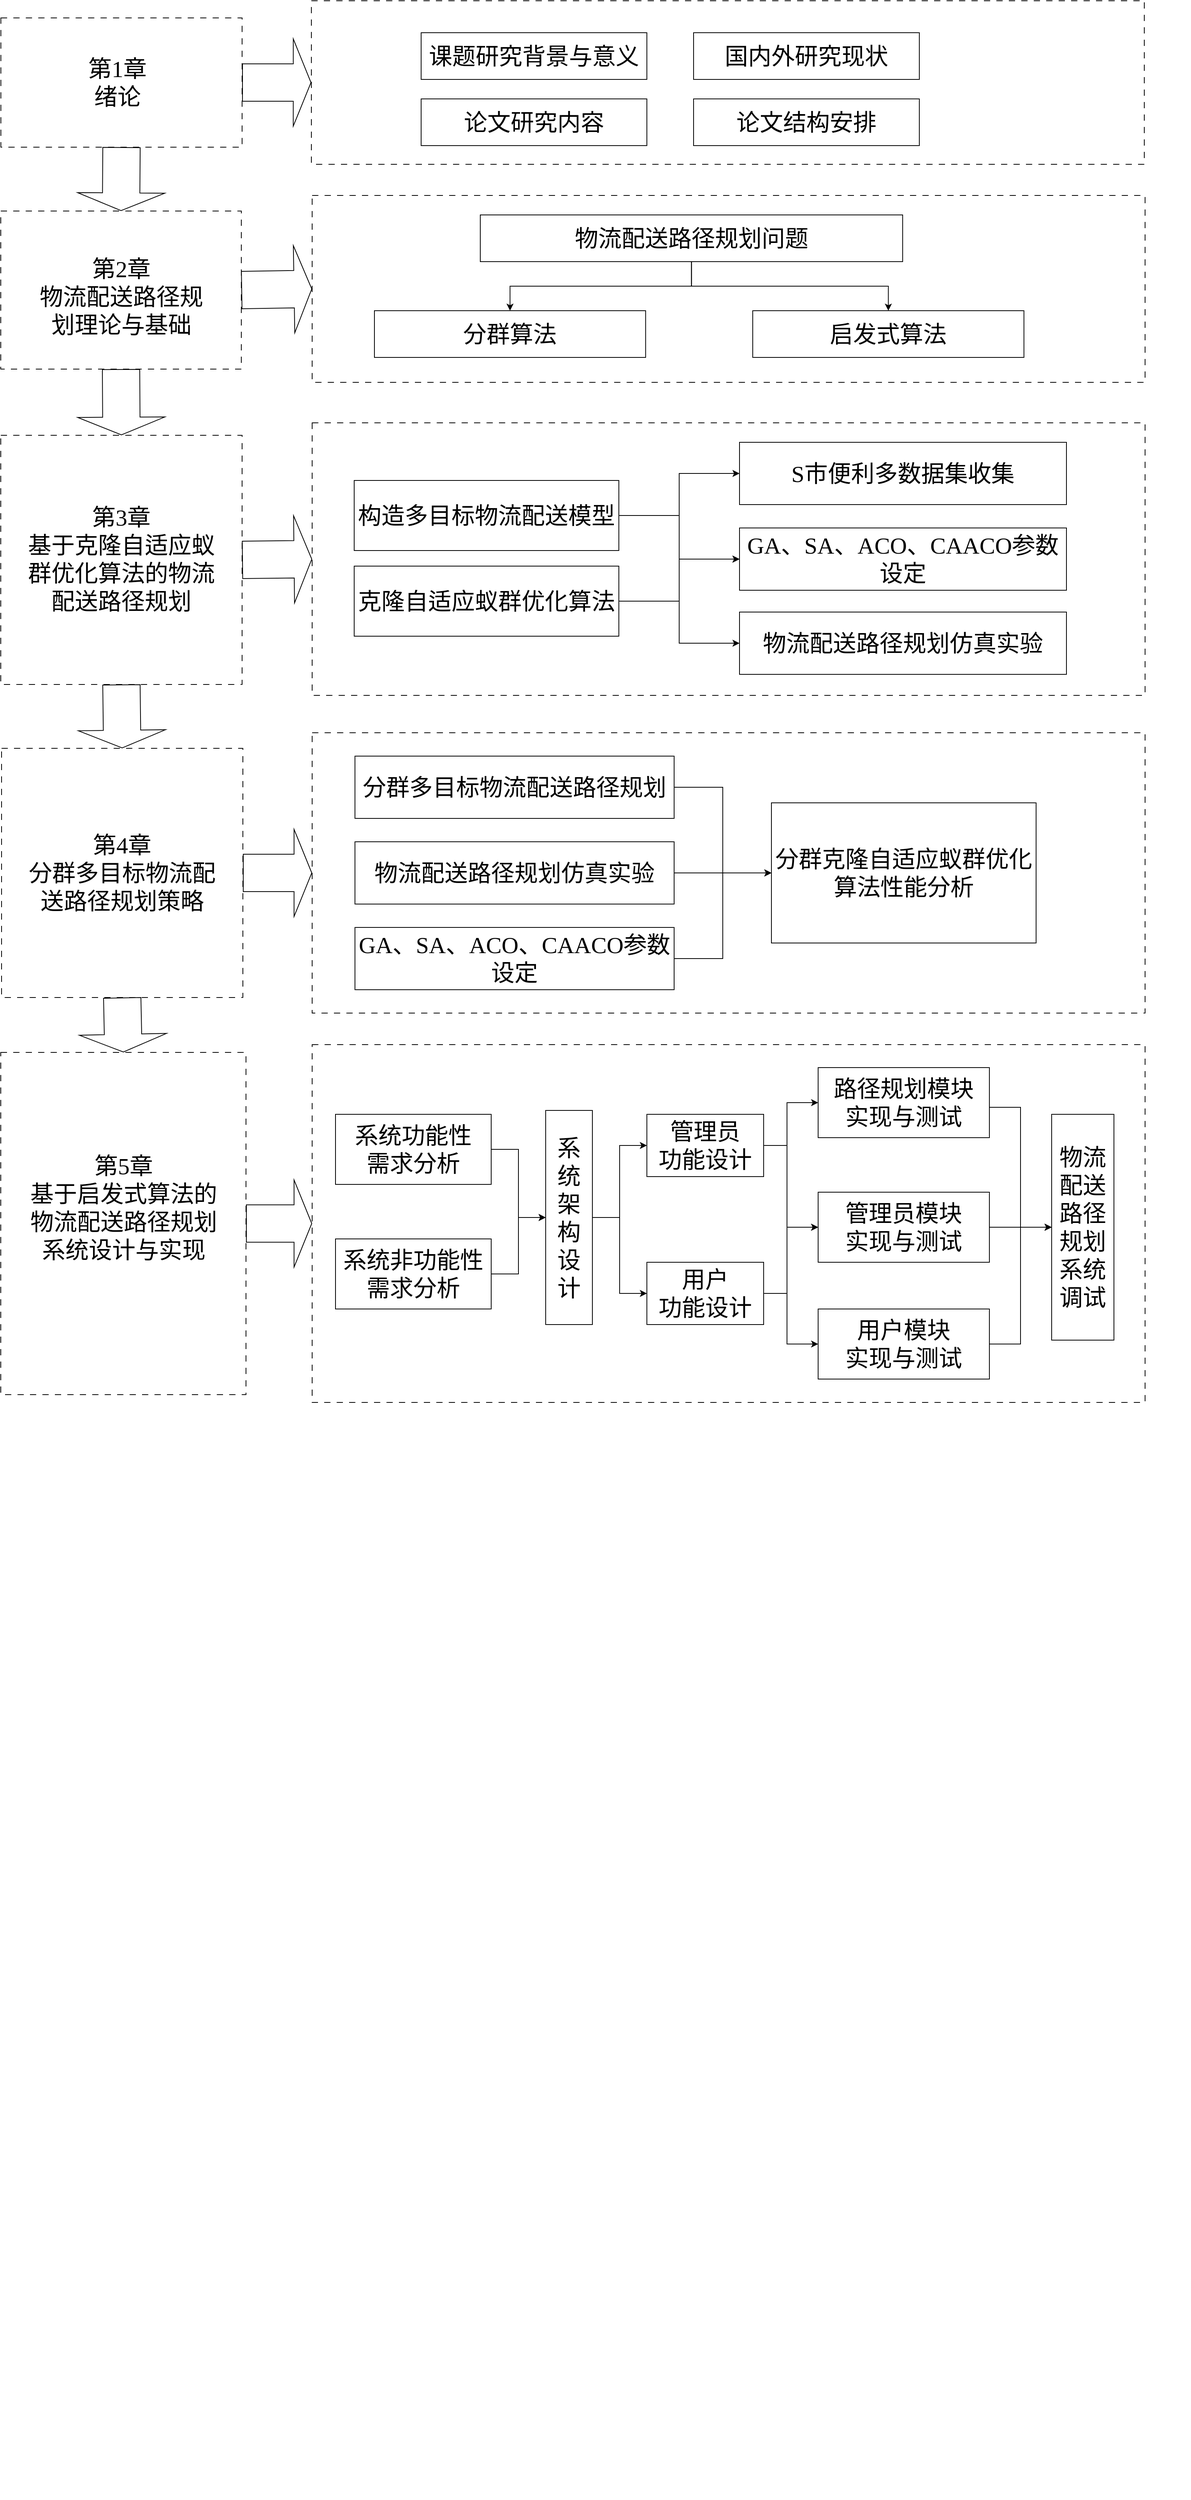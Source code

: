 <mxfile version="24.0.2" type="github">
  <diagram name="第 1 页" id="L9CurAf0SqhRf8DqzAfi">
    <mxGraphModel dx="2555" dy="1635" grid="1" gridSize="10" guides="1" tooltips="1" connect="1" arrows="1" fold="1" page="1" pageScale="1" pageWidth="827" pageHeight="1169" background="none" math="0" shadow="0">
      <root>
        <mxCell id="0" />
        <mxCell id="1" parent="0" />
        <mxCell id="MEvPqugxAyHAMDOJD42g-28" value="" style="rounded=0;whiteSpace=wrap;html=1;dashed=1;dashPattern=8 8;fillColor=none;fontColor=#000000;labelBorderColor=#FFFFFF;fontSize=30;fontFamily=宋体;" vertex="1" parent="1">
          <mxGeometry x="469" y="90" width="1070" height="210" as="geometry" />
        </mxCell>
        <mxCell id="MEvPqugxAyHAMDOJD42g-25" value="" style="rounded=0;whiteSpace=wrap;html=1;dashed=1;dashPattern=8 8;fillColor=none;fontColor=#000000;labelBorderColor=#FFFFFF;fontSize=30;fontFamily=宋体;" vertex="1" parent="1">
          <mxGeometry x="470" y="340" width="1070" height="240" as="geometry" />
        </mxCell>
        <mxCell id="MEvPqugxAyHAMDOJD42g-19" value="" style="rounded=0;whiteSpace=wrap;html=1;dashed=1;dashPattern=8 8;fillColor=none;fontColor=#000000;labelBorderColor=#FFFFFF;fontSize=30;fontFamily=宋体;" vertex="1" parent="1">
          <mxGeometry x="470" y="632" width="1070" height="350" as="geometry" />
        </mxCell>
        <mxCell id="aaDHrNwLbiFYx0zAx5dH-23" value="" style="shape=flexArrow;endArrow=classic;html=1;rounded=0;exitX=0.5;exitY=1;exitDx=0;exitDy=0;endWidth=63;endSize=7.25;width=48;entryX=0.5;entryY=0;entryDx=0;entryDy=0;fontColor=#000000;labelBorderColor=#FFFFFF;fontSize=30;fontFamily=宋体;" parent="1" source="aaDHrNwLbiFYx0zAx5dH-1" target="aaDHrNwLbiFYx0zAx5dH-17" edge="1">
          <mxGeometry width="50" height="50" relative="1" as="geometry">
            <mxPoint x="459.5" y="260" as="sourcePoint" />
            <mxPoint x="459.5" y="320" as="targetPoint" />
            <Array as="points" />
          </mxGeometry>
        </mxCell>
        <mxCell id="aaDHrNwLbiFYx0zAx5dH-40" value="" style="shape=flexArrow;endArrow=classic;html=1;rounded=0;exitX=0.5;exitY=1;exitDx=0;exitDy=0;endWidth=63;endSize=7.25;width=48;entryX=0.5;entryY=0;entryDx=0;entryDy=0;fontColor=#000000;labelBorderColor=#FFFFFF;fontSize=30;fontFamily=宋体;" parent="1" source="aaDHrNwLbiFYx0zAx5dH-17" target="aaDHrNwLbiFYx0zAx5dH-42" edge="1">
          <mxGeometry width="50" height="50" relative="1" as="geometry">
            <mxPoint x="459.5" y="490" as="sourcePoint" />
            <mxPoint x="459.5" y="550" as="targetPoint" />
            <Array as="points" />
          </mxGeometry>
        </mxCell>
        <mxCell id="aaDHrNwLbiFYx0zAx5dH-58" value="" style="shape=flexArrow;endArrow=classic;html=1;rounded=0;endWidth=63;endSize=7.25;width=48;fontColor=#000000;labelBorderColor=#FFFFFF;fontSize=30;fontFamily=宋体;exitX=0.5;exitY=1;exitDx=0;exitDy=0;entryX=0.5;entryY=0;entryDx=0;entryDy=0;" parent="1" source="aaDHrNwLbiFYx0zAx5dH-42" target="aaDHrNwLbiFYx0zAx5dH-60" edge="1">
          <mxGeometry width="50" height="50" relative="1" as="geometry">
            <mxPoint x="490" y="770" as="sourcePoint" />
            <mxPoint x="459.5" y="830" as="targetPoint" />
            <Array as="points" />
          </mxGeometry>
        </mxCell>
        <mxCell id="aaDHrNwLbiFYx0zAx5dH-73" value="" style="shape=flexArrow;endArrow=classic;html=1;rounded=0;exitX=0.5;exitY=1;exitDx=0;exitDy=0;endWidth=63;endSize=7.25;width=48;entryX=0.5;entryY=0;entryDx=0;entryDy=0;fontColor=#000000;labelBorderColor=#FFFFFF;fontSize=30;fontFamily=宋体;" parent="1" source="aaDHrNwLbiFYx0zAx5dH-60" target="MEvPqugxAyHAMDOJD42g-4" edge="1">
          <mxGeometry width="50" height="50" relative="1" as="geometry">
            <mxPoint x="690.0" y="1330" as="sourcePoint" />
            <mxPoint x="469.5" y="1380" as="targetPoint" />
            <Array as="points" />
          </mxGeometry>
        </mxCell>
        <mxCell id="aaDHrNwLbiFYx0zAx5dH-139" value="" style="group;fontSize=30;" parent="1" vertex="1" connectable="0">
          <mxGeometry x="80" y="112" width="300" height="165.94" as="geometry" />
        </mxCell>
        <mxCell id="aaDHrNwLbiFYx0zAx5dH-1" value="" style="rounded=0;whiteSpace=wrap;html=1;dashed=1;dashPattern=8 8;fillColor=none;fontColor=#000000;labelBorderColor=#FFFFFF;fontSize=30;fontFamily=宋体;" parent="aaDHrNwLbiFYx0zAx5dH-139" vertex="1">
          <mxGeometry x="-9.84" width="309.84" height="165.94" as="geometry" />
        </mxCell>
        <mxCell id="aaDHrNwLbiFYx0zAx5dH-7" value="第1章&lt;div&gt;绪论&lt;/div&gt;" style="rounded=0;whiteSpace=wrap;html=1;fillColor=none;strokeColor=none;fontColor=#000000;labelBorderColor=#FFFFFF;fontSize=30;fontFamily=宋体;" parent="aaDHrNwLbiFYx0zAx5dH-139" vertex="1">
          <mxGeometry x="69.999" y="50.744" width="140.323" height="64.444" as="geometry" />
        </mxCell>
        <mxCell id="aaDHrNwLbiFYx0zAx5dH-106" value="" style="edgeStyle=orthogonalEdgeStyle;rounded=0;orthogonalLoop=1;jettySize=auto;html=1;exitX=0.5;exitY=1;exitDx=0;exitDy=0;strokeColor=none;fontColor=#000000;" parent="1" target="aaDHrNwLbiFYx0zAx5dH-105" edge="1">
          <mxGeometry relative="1" as="geometry">
            <mxPoint x="985.484" y="2470" as="targetPoint" />
            <Array as="points" />
            <mxPoint x="1120.968" y="3290" as="sourcePoint" />
          </mxGeometry>
        </mxCell>
        <mxCell id="aaDHrNwLbiFYx0zAx5dH-42" value="" style="rounded=0;whiteSpace=wrap;html=1;dashed=1;dashPattern=8 8;fillColor=none;fontColor=#000000;labelBorderColor=#FFFFFF;fontSize=30;fontFamily=宋体;" parent="1" vertex="1">
          <mxGeometry x="70" y="648" width="310" height="320" as="geometry" />
        </mxCell>
        <mxCell id="aaDHrNwLbiFYx0zAx5dH-43" value="第3章&lt;div&gt;基于克隆自适应蚁群优化算法的物流配送路径规划&lt;/div&gt;" style="rounded=0;whiteSpace=wrap;html=1;fillColor=none;strokeColor=none;fontColor=#000000;labelBorderColor=#FFFFFF;fontSize=30;fontFamily=宋体;" parent="1" vertex="1">
          <mxGeometry x="95" y="732" width="260" height="150" as="geometry" />
        </mxCell>
        <mxCell id="aaDHrNwLbiFYx0zAx5dH-44" style="edgeStyle=orthogonalEdgeStyle;rounded=0;orthogonalLoop=1;jettySize=auto;html=1;exitX=0.5;exitY=1;exitDx=0;exitDy=0;strokeColor=none;fontColor=#000000;labelBorderColor=#FFFFFF;fontSize=30;fontFamily=宋体;" parent="1" edge="1">
          <mxGeometry relative="1" as="geometry">
            <mxPoint x="802.262" y="950" as="targetPoint" />
            <Array as="points">
              <mxPoint x="1015.165" y="760" />
              <mxPoint x="1015.165" y="880" />
              <mxPoint x="899.036" y="880" />
            </Array>
            <mxPoint x="995.81" y="760" as="sourcePoint" />
          </mxGeometry>
        </mxCell>
        <mxCell id="MEvPqugxAyHAMDOJD42g-15" style="edgeStyle=orthogonalEdgeStyle;rounded=0;orthogonalLoop=1;jettySize=auto;html=1;entryX=0;entryY=0.5;entryDx=0;entryDy=0;" edge="1" parent="1" source="aaDHrNwLbiFYx0zAx5dH-46" target="aaDHrNwLbiFYx0zAx5dH-51">
          <mxGeometry relative="1" as="geometry" />
        </mxCell>
        <mxCell id="MEvPqugxAyHAMDOJD42g-16" style="edgeStyle=orthogonalEdgeStyle;rounded=0;orthogonalLoop=1;jettySize=auto;html=1;entryX=0;entryY=0.5;entryDx=0;entryDy=0;" edge="1" parent="1" source="aaDHrNwLbiFYx0zAx5dH-46" target="aaDHrNwLbiFYx0zAx5dH-52">
          <mxGeometry relative="1" as="geometry" />
        </mxCell>
        <mxCell id="aaDHrNwLbiFYx0zAx5dH-46" value="构造多目标物流配送模型" style="rounded=0;whiteSpace=wrap;html=1;fillColor=none;strokeColor=default;fontColor=#000000;labelBorderColor=#FFFFFF;fontSize=30;fontFamily=宋体;" parent="1" vertex="1">
          <mxGeometry x="524" y="706" width="340" height="90" as="geometry" />
        </mxCell>
        <mxCell id="MEvPqugxAyHAMDOJD42g-17" style="edgeStyle=orthogonalEdgeStyle;rounded=0;orthogonalLoop=1;jettySize=auto;html=1;entryX=0;entryY=0.5;entryDx=0;entryDy=0;" edge="1" parent="1" source="aaDHrNwLbiFYx0zAx5dH-48" target="aaDHrNwLbiFYx0zAx5dH-53">
          <mxGeometry relative="1" as="geometry" />
        </mxCell>
        <mxCell id="MEvPqugxAyHAMDOJD42g-18" style="edgeStyle=orthogonalEdgeStyle;rounded=0;orthogonalLoop=1;jettySize=auto;html=1;entryX=0;entryY=0.5;entryDx=0;entryDy=0;" edge="1" parent="1" source="aaDHrNwLbiFYx0zAx5dH-48" target="aaDHrNwLbiFYx0zAx5dH-52">
          <mxGeometry relative="1" as="geometry" />
        </mxCell>
        <mxCell id="aaDHrNwLbiFYx0zAx5dH-48" value="克隆自适应蚁群优化算法" style="rounded=0;whiteSpace=wrap;html=1;fillColor=none;strokeColor=default;fontColor=#000000;labelBorderColor=#FFFFFF;fontSize=30;fontFamily=宋体;" parent="1" vertex="1">
          <mxGeometry x="524" y="816" width="340" height="90" as="geometry" />
        </mxCell>
        <mxCell id="aaDHrNwLbiFYx0zAx5dH-51" value="S市便利多数据集收集" style="rounded=0;whiteSpace=wrap;html=1;fillColor=none;strokeColor=default;fontColor=#000000;labelBorderColor=#FFFFFF;fontSize=30;fontFamily=宋体;" parent="1" vertex="1">
          <mxGeometry x="1019" y="657" width="420" height="80" as="geometry" />
        </mxCell>
        <mxCell id="aaDHrNwLbiFYx0zAx5dH-52" value="GA、SA、ACO、CAACO参数设定" style="rounded=0;whiteSpace=wrap;html=1;fillColor=none;strokeColor=default;fontColor=#000000;labelBorderColor=#FFFFFF;fontSize=30;fontFamily=宋体;" parent="1" vertex="1">
          <mxGeometry x="1019" y="767" width="420" height="80" as="geometry" />
        </mxCell>
        <mxCell id="aaDHrNwLbiFYx0zAx5dH-53" value="物流配送路径规划仿真实验" style="rounded=0;whiteSpace=wrap;html=1;fillColor=none;strokeColor=default;fontColor=#000000;labelBorderColor=#FFFFFF;fontSize=30;fontFamily=宋体;" parent="1" vertex="1">
          <mxGeometry x="1019" y="875" width="420" height="80" as="geometry" />
        </mxCell>
        <mxCell id="MEvPqugxAyHAMDOJD42g-9" value="" style="group" vertex="1" connectable="0" parent="1">
          <mxGeometry x="70" y="1440.5" width="1520" height="439.5" as="geometry" />
        </mxCell>
        <mxCell id="MEvPqugxAyHAMDOJD42g-4" value="" style="rounded=0;whiteSpace=wrap;html=1;dashed=1;dashPattern=8 8;fillColor=none;fontColor=#000000;labelBorderColor=#FFFFFF;fontSize=30;fontFamily=宋体;" vertex="1" parent="MEvPqugxAyHAMDOJD42g-9">
          <mxGeometry width="315" height="439.5" as="geometry" />
        </mxCell>
        <mxCell id="MEvPqugxAyHAMDOJD42g-3" value="" style="rounded=0;whiteSpace=wrap;html=1;dashed=1;dashPattern=8 8;fillColor=none;fontColor=#000000;labelBorderColor=#FFFFFF;fontSize=30;fontFamily=宋体;" vertex="1" parent="MEvPqugxAyHAMDOJD42g-9">
          <mxGeometry x="400" y="-10" width="1070" height="459.5" as="geometry" />
        </mxCell>
        <mxCell id="aaDHrNwLbiFYx0zAx5dH-76" value="第5章&lt;div&gt;基于启发式算法的物流配送路径规划系统设计与实现&lt;/div&gt;" style="rounded=0;whiteSpace=wrap;html=1;fillColor=none;strokeColor=none;fontColor=#000000;labelBorderColor=#FFFFFF;fontSize=30;fontFamily=宋体;" parent="MEvPqugxAyHAMDOJD42g-9" vertex="1">
          <mxGeometry x="32.5" y="87" width="250" height="225" as="geometry" />
        </mxCell>
        <mxCell id="aaDHrNwLbiFYx0zAx5dH-98" value="系统非功能性需求分析" style="rounded=0;whiteSpace=wrap;html=1;fillColor=none;strokeColor=default;fontColor=#000000;labelBorderColor=#FFFFFF;fontSize=30;fontFamily=宋体;" parent="MEvPqugxAyHAMDOJD42g-9" vertex="1">
          <mxGeometry x="430" y="239.5" width="200" height="90" as="geometry" />
        </mxCell>
        <mxCell id="aaDHrNwLbiFYx0zAx5dH-99" style="edgeStyle=orthogonalEdgeStyle;rounded=0;orthogonalLoop=1;jettySize=auto;html=1;fontColor=#000000;labelBorderColor=#FFFFFF;fontSize=30;fontFamily=宋体;" parent="MEvPqugxAyHAMDOJD42g-9" source="aaDHrNwLbiFYx0zAx5dH-98" target="aaDHrNwLbiFYx0zAx5dH-84" edge="1">
          <mxGeometry relative="1" as="geometry" />
        </mxCell>
        <mxCell id="aaDHrNwLbiFYx0zAx5dH-82" value="系统功能性&lt;div&gt;需求分析&lt;/div&gt;" style="rounded=0;whiteSpace=wrap;html=1;fillColor=none;strokeColor=default;fontColor=#000000;labelBorderColor=#FFFFFF;fontSize=30;fontFamily=宋体;" parent="MEvPqugxAyHAMDOJD42g-9" vertex="1">
          <mxGeometry x="430" y="79.5" width="200" height="90" as="geometry" />
        </mxCell>
        <mxCell id="aaDHrNwLbiFYx0zAx5dH-93" style="edgeStyle=orthogonalEdgeStyle;rounded=0;orthogonalLoop=1;jettySize=auto;html=1;entryX=0;entryY=0.5;entryDx=0;entryDy=0;fontColor=#000000;labelBorderColor=#FFFFFF;fontSize=30;fontFamily=宋体;" parent="MEvPqugxAyHAMDOJD42g-9" source="aaDHrNwLbiFYx0zAx5dH-82" target="aaDHrNwLbiFYx0zAx5dH-84" edge="1">
          <mxGeometry relative="1" as="geometry" />
        </mxCell>
        <mxCell id="aaDHrNwLbiFYx0zAx5dH-77" style="edgeStyle=orthogonalEdgeStyle;rounded=0;orthogonalLoop=1;jettySize=auto;html=1;exitX=0.5;exitY=1;exitDx=0;exitDy=0;strokeColor=none;fontColor=#000000;labelBorderColor=#FFFFFF;fontSize=30;fontFamily=宋体;" parent="MEvPqugxAyHAMDOJD42g-9" edge="1" source="aaDHrNwLbiFYx0zAx5dH-101">
          <mxGeometry relative="1" as="geometry">
            <mxPoint x="997.452" y="269.5" as="targetPoint" />
            <Array as="points">
              <mxPoint x="1210.355" y="79.5" />
              <mxPoint x="1210.355" y="199.5" />
              <mxPoint x="1094.226" y="199.5" />
            </Array>
            <mxPoint x="1191.0" y="199.5" as="sourcePoint" />
          </mxGeometry>
        </mxCell>
        <mxCell id="aaDHrNwLbiFYx0zAx5dH-84" value="系统架构设计" style="rounded=0;whiteSpace=wrap;html=1;fillColor=none;strokeColor=default;fontColor=#000000;labelBorderColor=#FFFFFF;fontSize=30;fontFamily=宋体;" parent="MEvPqugxAyHAMDOJD42g-9" vertex="1">
          <mxGeometry x="700" y="74.5" width="60" height="275" as="geometry" />
        </mxCell>
        <mxCell id="aaDHrNwLbiFYx0zAx5dH-86" value="" style="edgeStyle=orthogonalEdgeStyle;rounded=0;orthogonalLoop=1;jettySize=auto;html=1;exitX=0.5;exitY=1;exitDx=0;exitDy=0;strokeColor=none;fontColor=#000000;labelBorderColor=#FFFFFF;fontSize=30;fontFamily=宋体;" parent="MEvPqugxAyHAMDOJD42g-9" source="aaDHrNwLbiFYx0zAx5dH-100" edge="1">
          <mxGeometry relative="1" as="geometry">
            <mxPoint x="1218.6" y="199.5" as="targetPoint" />
            <Array as="points" />
            <mxPoint x="1354.084" y="1019.5" as="sourcePoint" />
          </mxGeometry>
        </mxCell>
        <mxCell id="aaDHrNwLbiFYx0zAx5dH-142" style="edgeStyle=orthogonalEdgeStyle;rounded=0;orthogonalLoop=1;jettySize=auto;html=1;entryX=0;entryY=0.5;entryDx=0;entryDy=0;fontSize=30;" parent="MEvPqugxAyHAMDOJD42g-9" source="aaDHrNwLbiFYx0zAx5dH-100" target="aaDHrNwLbiFYx0zAx5dH-105" edge="1">
          <mxGeometry relative="1" as="geometry" />
        </mxCell>
        <mxCell id="aaDHrNwLbiFYx0zAx5dH-109" style="edgeStyle=orthogonalEdgeStyle;rounded=0;orthogonalLoop=1;jettySize=auto;html=1;entryX=0;entryY=0.5;entryDx=0;entryDy=0;fontColor=#000000;labelBorderColor=#FFFFFF;fontSize=30;fontFamily=宋体;exitX=1;exitY=0.5;exitDx=0;exitDy=0;" parent="MEvPqugxAyHAMDOJD42g-9" source="aaDHrNwLbiFYx0zAx5dH-101" target="aaDHrNwLbiFYx0zAx5dH-105" edge="1">
          <mxGeometry relative="1" as="geometry">
            <mxPoint x="1282" y="69.5" as="sourcePoint" />
            <mxPoint x="1438" y="224.5" as="targetPoint" />
            <Array as="points">
              <mxPoint x="1270" y="70.5" />
              <mxPoint x="1310" y="70.5" />
              <mxPoint x="1310" y="224.5" />
            </Array>
          </mxGeometry>
        </mxCell>
        <mxCell id="aaDHrNwLbiFYx0zAx5dH-105" value="物流配送路径规划系统调试" style="rounded=0;whiteSpace=wrap;html=1;fillColor=none;strokeColor=default;fontColor=#000000;labelBorderColor=#FFFFFF;fontSize=30;fontFamily=宋体;" parent="MEvPqugxAyHAMDOJD42g-9" vertex="1">
          <mxGeometry x="1350" y="79.5" width="80" height="290" as="geometry" />
        </mxCell>
        <mxCell id="aaDHrNwLbiFYx0zAx5dH-143" value="" style="edgeStyle=orthogonalEdgeStyle;rounded=0;orthogonalLoop=1;jettySize=auto;html=1;exitX=0.5;exitY=1;exitDx=0;exitDy=0;strokeColor=none;fontColor=#000000;labelBorderColor=#FFFFFF;fontSize=30;fontFamily=宋体;" parent="MEvPqugxAyHAMDOJD42g-9" source="aaDHrNwLbiFYx0zAx5dH-105" target="aaDHrNwLbiFYx0zAx5dH-100" edge="1">
          <mxGeometry relative="1" as="geometry">
            <mxPoint x="860.0" y="1349.5" as="targetPoint" />
            <Array as="points">
              <mxPoint x="1520" y="389.5" />
              <mxPoint x="1379" y="389.5" />
              <mxPoint x="1379" y="249.5" />
            </Array>
            <mxPoint x="838.049" y="1549.5" as="sourcePoint" />
          </mxGeometry>
        </mxCell>
        <mxCell id="aaDHrNwLbiFYx0zAx5dH-91" value="用户模块&lt;div&gt;实现与测试&lt;/div&gt;" style="rounded=0;whiteSpace=wrap;html=1;fillColor=none;strokeColor=default;fontColor=#000000;labelBorderColor=#FFFFFF;fontSize=30;fontFamily=宋体;" parent="MEvPqugxAyHAMDOJD42g-9" vertex="1">
          <mxGeometry x="1050.0" y="329.5" width="220" height="90" as="geometry" />
        </mxCell>
        <mxCell id="aaDHrNwLbiFYx0zAx5dH-107" style="edgeStyle=orthogonalEdgeStyle;rounded=0;orthogonalLoop=1;jettySize=auto;html=1;fontColor=#000000;labelBorderColor=#FFFFFF;fontSize=30;fontFamily=宋体;entryX=0;entryY=0.5;entryDx=0;entryDy=0;" parent="MEvPqugxAyHAMDOJD42g-9" source="aaDHrNwLbiFYx0zAx5dH-91" target="aaDHrNwLbiFYx0zAx5dH-105" edge="1">
          <mxGeometry relative="1" as="geometry">
            <Array as="points">
              <mxPoint x="1310" y="374.5" />
              <mxPoint x="1310" y="224.5" />
            </Array>
          </mxGeometry>
        </mxCell>
        <mxCell id="aaDHrNwLbiFYx0zAx5dH-90" value="用户&lt;div&gt;功能设计&lt;/div&gt;" style="rounded=0;whiteSpace=wrap;html=1;fillColor=none;strokeColor=default;fontColor=#000000;labelBorderColor=#FFFFFF;fontSize=30;fontFamily=宋体;" parent="MEvPqugxAyHAMDOJD42g-9" vertex="1">
          <mxGeometry x="830" y="269.5" width="150" height="80" as="geometry" />
        </mxCell>
        <mxCell id="aaDHrNwLbiFYx0zAx5dH-102" style="edgeStyle=orthogonalEdgeStyle;rounded=0;orthogonalLoop=1;jettySize=auto;html=1;entryX=0;entryY=0.5;entryDx=0;entryDy=0;fontColor=#000000;labelBorderColor=#FFFFFF;fontSize=30;fontFamily=宋体;exitX=1;exitY=0.5;exitDx=0;exitDy=0;" parent="MEvPqugxAyHAMDOJD42g-9" source="aaDHrNwLbiFYx0zAx5dH-90" target="aaDHrNwLbiFYx0zAx5dH-100" edge="1">
          <mxGeometry relative="1" as="geometry">
            <Array as="points">
              <mxPoint x="1010" y="309.5" />
              <mxPoint x="1010" y="224.5" />
            </Array>
          </mxGeometry>
        </mxCell>
        <mxCell id="aaDHrNwLbiFYx0zAx5dH-94" style="edgeStyle=orthogonalEdgeStyle;rounded=0;orthogonalLoop=1;jettySize=auto;html=1;entryX=0;entryY=0.5;entryDx=0;entryDy=0;fontColor=#000000;labelBorderColor=#FFFFFF;fontSize=30;fontFamily=宋体;exitX=1;exitY=0.5;exitDx=0;exitDy=0;" parent="MEvPqugxAyHAMDOJD42g-9" source="aaDHrNwLbiFYx0zAx5dH-84" target="aaDHrNwLbiFYx0zAx5dH-90" edge="1">
          <mxGeometry relative="1" as="geometry">
            <mxPoint x="870" y="229.5" as="sourcePoint" />
          </mxGeometry>
        </mxCell>
        <mxCell id="aaDHrNwLbiFYx0zAx5dH-95" style="edgeStyle=orthogonalEdgeStyle;rounded=0;orthogonalLoop=1;jettySize=auto;html=1;entryX=0;entryY=0.5;entryDx=0;entryDy=0;fontColor=#000000;labelBorderColor=#FFFFFF;fontSize=30;fontFamily=宋体;exitX=1;exitY=0.5;exitDx=0;exitDy=0;" parent="MEvPqugxAyHAMDOJD42g-9" source="aaDHrNwLbiFYx0zAx5dH-90" target="aaDHrNwLbiFYx0zAx5dH-91" edge="1">
          <mxGeometry relative="1" as="geometry">
            <Array as="points">
              <mxPoint x="1010" y="309.5" />
              <mxPoint x="1010" y="374.5" />
            </Array>
          </mxGeometry>
        </mxCell>
        <mxCell id="aaDHrNwLbiFYx0zAx5dH-96" value="管理员&lt;div&gt;功能设计&lt;/div&gt;" style="rounded=0;whiteSpace=wrap;html=1;fillColor=none;strokeColor=default;fontColor=#000000;labelBorderColor=#FFFFFF;fontSize=30;fontFamily=宋体;" parent="MEvPqugxAyHAMDOJD42g-9" vertex="1">
          <mxGeometry x="830" y="79.5" width="150" height="80" as="geometry" />
        </mxCell>
        <mxCell id="aaDHrNwLbiFYx0zAx5dH-97" style="edgeStyle=orthogonalEdgeStyle;rounded=0;orthogonalLoop=1;jettySize=auto;html=1;fontColor=#000000;labelBorderColor=#FFFFFF;fontSize=30;fontFamily=宋体;exitX=1;exitY=0.5;exitDx=0;exitDy=0;" parent="MEvPqugxAyHAMDOJD42g-9" source="aaDHrNwLbiFYx0zAx5dH-84" target="aaDHrNwLbiFYx0zAx5dH-96" edge="1">
          <mxGeometry relative="1" as="geometry">
            <mxPoint x="791" y="197" as="sourcePoint" />
          </mxGeometry>
        </mxCell>
        <mxCell id="aaDHrNwLbiFYx0zAx5dH-103" style="edgeStyle=orthogonalEdgeStyle;rounded=0;orthogonalLoop=1;jettySize=auto;html=1;entryX=0;entryY=0.5;entryDx=0;entryDy=0;fontColor=#000000;labelBorderColor=#FFFFFF;fontSize=30;fontFamily=宋体;" parent="MEvPqugxAyHAMDOJD42g-9" source="aaDHrNwLbiFYx0zAx5dH-96" target="aaDHrNwLbiFYx0zAx5dH-101" edge="1">
          <mxGeometry relative="1" as="geometry">
            <Array as="points">
              <mxPoint x="1010" y="119.5" />
              <mxPoint x="1010" y="64.5" />
            </Array>
          </mxGeometry>
        </mxCell>
        <mxCell id="aaDHrNwLbiFYx0zAx5dH-104" style="edgeStyle=orthogonalEdgeStyle;rounded=0;orthogonalLoop=1;jettySize=auto;html=1;entryX=0;entryY=0.5;entryDx=0;entryDy=0;fontColor=#000000;labelBorderColor=#FFFFFF;fontSize=30;fontFamily=宋体;" parent="MEvPqugxAyHAMDOJD42g-9" source="aaDHrNwLbiFYx0zAx5dH-96" target="aaDHrNwLbiFYx0zAx5dH-100" edge="1">
          <mxGeometry relative="1" as="geometry">
            <Array as="points">
              <mxPoint x="1010" y="119.5" />
              <mxPoint x="1010" y="224.5" />
            </Array>
          </mxGeometry>
        </mxCell>
        <mxCell id="aaDHrNwLbiFYx0zAx5dH-100" value="管理员模块&lt;div&gt;实现与测试&lt;/div&gt;" style="rounded=0;whiteSpace=wrap;html=1;fillColor=none;strokeColor=default;fontColor=#000000;labelBorderColor=#FFFFFF;fontSize=30;fontFamily=宋体;" parent="MEvPqugxAyHAMDOJD42g-9" vertex="1">
          <mxGeometry x="1050" y="179.5" width="220" height="90" as="geometry" />
        </mxCell>
        <mxCell id="aaDHrNwLbiFYx0zAx5dH-101" value="路径规划模块&lt;div&gt;实现与测试&lt;/div&gt;" style="rounded=0;whiteSpace=wrap;html=1;fillColor=none;strokeColor=default;fontColor=#000000;labelBorderColor=#FFFFFF;fontSize=30;fontFamily=宋体;" parent="MEvPqugxAyHAMDOJD42g-9" vertex="1">
          <mxGeometry x="1050" y="19.5" width="220" height="90" as="geometry" />
        </mxCell>
        <mxCell id="MEvPqugxAyHAMDOJD42g-24" value="" style="shape=flexArrow;endArrow=classic;html=1;rounded=0;exitX=1;exitY=0.5;exitDx=0;exitDy=0;endWidth=63;endSize=7.25;width=48;fontColor=#000000;labelBorderColor=#FFFFFF;fontSize=30;fontFamily=宋体;entryX=0;entryY=0.5;entryDx=0;entryDy=0;" edge="1" parent="MEvPqugxAyHAMDOJD42g-9" source="MEvPqugxAyHAMDOJD42g-4" target="MEvPqugxAyHAMDOJD42g-3">
          <mxGeometry width="50" height="50" relative="1" as="geometry">
            <mxPoint x="321" y="-220.5" as="sourcePoint" />
            <mxPoint x="410" y="-220.5" as="targetPoint" />
            <Array as="points" />
          </mxGeometry>
        </mxCell>
        <mxCell id="MEvPqugxAyHAMDOJD42g-10" value="" style="group" vertex="1" connectable="0" parent="1">
          <mxGeometry x="71" y="1050" width="1469" height="340" as="geometry" />
        </mxCell>
        <mxCell id="MEvPqugxAyHAMDOJD42g-8" value="" style="rounded=0;whiteSpace=wrap;html=1;dashed=1;dashPattern=8 8;fillColor=none;fontColor=#000000;labelBorderColor=#FFFFFF;fontSize=30;fontFamily=宋体;" vertex="1" parent="MEvPqugxAyHAMDOJD42g-10">
          <mxGeometry x="399" y="-20" width="1070" height="360" as="geometry" />
        </mxCell>
        <mxCell id="aaDHrNwLbiFYx0zAx5dH-59" value="" style="group;fontColor=#000000;labelBorderColor=#FFFFFF;fontSize=30;fontFamily=宋体;" parent="MEvPqugxAyHAMDOJD42g-10" vertex="1" connectable="0">
          <mxGeometry width="310" height="340" as="geometry" />
        </mxCell>
        <mxCell id="aaDHrNwLbiFYx0zAx5dH-60" value="" style="rounded=0;whiteSpace=wrap;html=1;dashed=1;dashPattern=8 8;fillColor=none;fontColor=#000000;labelBorderColor=#FFFFFF;fontSize=30;fontFamily=宋体;" parent="aaDHrNwLbiFYx0zAx5dH-59" vertex="1">
          <mxGeometry width="310" height="320" as="geometry" />
        </mxCell>
        <mxCell id="aaDHrNwLbiFYx0zAx5dH-62" style="edgeStyle=orthogonalEdgeStyle;rounded=0;orthogonalLoop=1;jettySize=auto;html=1;exitX=0.5;exitY=1;exitDx=0;exitDy=0;strokeColor=none;fontColor=#000000;labelBorderColor=#FFFFFF;fontSize=30;fontFamily=宋体;" parent="aaDHrNwLbiFYx0zAx5dH-59" edge="1" source="aaDHrNwLbiFYx0zAx5dH-61">
          <mxGeometry relative="1" as="geometry">
            <mxPoint x="71.834" y="315" as="targetPoint" />
            <Array as="points">
              <mxPoint x="109.462" y="93.333" />
              <mxPoint x="109.462" y="233.333" />
              <mxPoint x="88.938" y="233.333" />
            </Array>
            <mxPoint x="106.041" y="93.333" as="sourcePoint" />
          </mxGeometry>
        </mxCell>
        <mxCell id="MEvPqugxAyHAMDOJD42g-5" value="" style="edgeStyle=orthogonalEdgeStyle;rounded=0;orthogonalLoop=1;jettySize=auto;html=1;exitX=0.5;exitY=1;exitDx=0;exitDy=0;strokeColor=none;fontColor=#000000;labelBorderColor=#FFFFFF;fontSize=30;fontFamily=宋体;" edge="1" parent="aaDHrNwLbiFYx0zAx5dH-59" target="aaDHrNwLbiFYx0zAx5dH-61">
          <mxGeometry relative="1" as="geometry">
            <mxPoint x="71.834" y="953.54" as="targetPoint" />
            <Array as="points" />
            <mxPoint x="106.041" y="731.873" as="sourcePoint" />
          </mxGeometry>
        </mxCell>
        <mxCell id="aaDHrNwLbiFYx0zAx5dH-61" value="第4章&lt;div&gt;分群多目标物流配送路径规划策略&lt;/div&gt;" style="rounded=0;whiteSpace=wrap;html=1;fillColor=none;strokeColor=none;fontColor=#000000;labelBorderColor=#FFFFFF;fontSize=30;fontFamily=宋体;" parent="aaDHrNwLbiFYx0zAx5dH-59" vertex="1">
          <mxGeometry x="30" y="73.34" width="250" height="173.33" as="geometry" />
        </mxCell>
        <mxCell id="MEvPqugxAyHAMDOJD42g-6" style="edgeStyle=orthogonalEdgeStyle;rounded=0;orthogonalLoop=1;jettySize=auto;html=1;entryX=0;entryY=0.5;entryDx=0;entryDy=0;" edge="1" parent="MEvPqugxAyHAMDOJD42g-10" source="aaDHrNwLbiFYx0zAx5dH-67" target="aaDHrNwLbiFYx0zAx5dH-70">
          <mxGeometry relative="1" as="geometry" />
        </mxCell>
        <mxCell id="aaDHrNwLbiFYx0zAx5dH-67" value="分群多目标物流配送路径规划" style="rounded=0;whiteSpace=wrap;html=1;fillColor=none;strokeColor=default;fontColor=#000000;labelBorderColor=#FFFFFF;fontSize=30;fontFamily=宋体;" parent="MEvPqugxAyHAMDOJD42g-10" vertex="1">
          <mxGeometry x="454" y="10" width="410" height="80" as="geometry" />
        </mxCell>
        <mxCell id="MEvPqugxAyHAMDOJD42g-7" style="edgeStyle=orthogonalEdgeStyle;rounded=0;orthogonalLoop=1;jettySize=auto;html=1;entryX=0;entryY=0.5;entryDx=0;entryDy=0;" edge="1" parent="MEvPqugxAyHAMDOJD42g-10" source="aaDHrNwLbiFYx0zAx5dH-68" target="aaDHrNwLbiFYx0zAx5dH-70">
          <mxGeometry relative="1" as="geometry" />
        </mxCell>
        <mxCell id="aaDHrNwLbiFYx0zAx5dH-68" value="GA、SA、ACO、CAACO参数设定" style="rounded=0;whiteSpace=wrap;html=1;fillColor=none;strokeColor=default;fontColor=#000000;labelBorderColor=#FFFFFF;fontSize=30;fontFamily=宋体;" parent="MEvPqugxAyHAMDOJD42g-10" vertex="1">
          <mxGeometry x="454" y="230" width="410" height="80" as="geometry" />
        </mxCell>
        <mxCell id="aaDHrNwLbiFYx0zAx5dH-69" value="物流配送路径规划仿真实验" style="rounded=0;whiteSpace=wrap;html=1;fillColor=none;strokeColor=default;fontColor=#000000;labelBorderColor=#FFFFFF;fontSize=30;fontFamily=宋体;" parent="MEvPqugxAyHAMDOJD42g-10" vertex="1">
          <mxGeometry x="454" y="120" width="410" height="80" as="geometry" />
        </mxCell>
        <mxCell id="aaDHrNwLbiFYx0zAx5dH-71" style="edgeStyle=orthogonalEdgeStyle;rounded=0;orthogonalLoop=1;jettySize=auto;html=1;entryX=0;entryY=0.5;entryDx=0;entryDy=0;fontColor=#000000;labelBorderColor=#FFFFFF;fontSize=30;fontFamily=宋体;" parent="MEvPqugxAyHAMDOJD42g-10" source="aaDHrNwLbiFYx0zAx5dH-69" target="aaDHrNwLbiFYx0zAx5dH-70" edge="1">
          <mxGeometry relative="1" as="geometry" />
        </mxCell>
        <mxCell id="aaDHrNwLbiFYx0zAx5dH-70" value="分群克隆自适应蚁群优化算法性能分析" style="rounded=0;whiteSpace=wrap;html=1;fillColor=none;strokeColor=default;fontColor=#000000;labelBorderColor=#FFFFFF;fontSize=30;fontFamily=宋体;" parent="MEvPqugxAyHAMDOJD42g-10" vertex="1">
          <mxGeometry x="989" y="70" width="340" height="180" as="geometry" />
        </mxCell>
        <mxCell id="MEvPqugxAyHAMDOJD42g-21" value="" style="shape=flexArrow;endArrow=classic;html=1;rounded=0;exitX=1;exitY=0.5;exitDx=0;exitDy=0;endWidth=63;endSize=7.25;width=48;fontColor=#000000;labelBorderColor=#FFFFFF;fontSize=30;fontFamily=宋体;" edge="1" parent="MEvPqugxAyHAMDOJD42g-10" source="aaDHrNwLbiFYx0zAx5dH-60" target="MEvPqugxAyHAMDOJD42g-8">
          <mxGeometry width="50" height="50" relative="1" as="geometry">
            <mxPoint x="379" y="330" as="sourcePoint" />
            <mxPoint x="381" y="401" as="targetPoint" />
            <Array as="points" />
          </mxGeometry>
        </mxCell>
        <mxCell id="aaDHrNwLbiFYx0zAx5dH-19" value="启发式算法" style="rounded=0;whiteSpace=wrap;html=1;fillColor=none;strokeColor=default;fontColor=#000000;labelBorderColor=#FFFFFF;fontSize=30;fontFamily=宋体;" parent="1" vertex="1">
          <mxGeometry x="1036.0" y="488" width="348.387" height="60" as="geometry" />
        </mxCell>
        <mxCell id="aaDHrNwLbiFYx0zAx5dH-21" value="物流配送路径规划问题" style="rounded=0;whiteSpace=wrap;html=1;fillColor=none;strokeColor=default;fontColor=#000000;labelBorderColor=#FFFFFF;fontSize=30;fontFamily=宋体;" parent="1" vertex="1">
          <mxGeometry x="686" y="365" width="542.58" height="60" as="geometry" />
        </mxCell>
        <mxCell id="aaDHrNwLbiFYx0zAx5dH-20" value="分群算法" style="rounded=0;whiteSpace=wrap;html=1;fillColor=none;strokeColor=default;fontColor=#000000;labelBorderColor=#FFFFFF;fontSize=30;fontFamily=宋体;" parent="1" vertex="1">
          <mxGeometry x="549.998" y="488" width="348.387" height="60" as="geometry" />
        </mxCell>
        <mxCell id="aaDHrNwLbiFYx0zAx5dH-30" style="edgeStyle=orthogonalEdgeStyle;rounded=0;orthogonalLoop=1;jettySize=auto;html=1;fontColor=#000000;labelBorderColor=#FFFFFF;fontSize=30;fontFamily=宋体;" parent="1" source="aaDHrNwLbiFYx0zAx5dH-21" target="aaDHrNwLbiFYx0zAx5dH-19" edge="1">
          <mxGeometry relative="1" as="geometry" />
        </mxCell>
        <mxCell id="aaDHrNwLbiFYx0zAx5dH-28" value="" style="edgeStyle=orthogonalEdgeStyle;rounded=0;orthogonalLoop=1;jettySize=auto;html=1;fontColor=#000000;labelBorderColor=#FFFFFF;fontSize=30;fontFamily=宋体;" parent="1" source="aaDHrNwLbiFYx0zAx5dH-21" target="aaDHrNwLbiFYx0zAx5dH-20" edge="1">
          <mxGeometry relative="1" as="geometry" />
        </mxCell>
        <mxCell id="aaDHrNwLbiFYx0zAx5dH-17" value="" style="rounded=0;whiteSpace=wrap;html=1;dashed=1;dashPattern=8 8;fillColor=none;fontColor=#000000;labelBorderColor=#FFFFFF;fontSize=30;fontFamily=宋体;" parent="1" vertex="1">
          <mxGeometry x="70" y="360" width="309" height="203" as="geometry" />
        </mxCell>
        <mxCell id="aaDHrNwLbiFYx0zAx5dH-18" value="第2章&lt;div&gt;物流配送路径规划理论与基础&lt;/div&gt;" style="rounded=0;whiteSpace=wrap;html=1;fillColor=none;strokeColor=none;fontColor=#000000;labelBorderColor=#FFFFFF;fontSize=30;fontFamily=宋体;" parent="1" vertex="1">
          <mxGeometry x="106" y="420" width="238" height="100" as="geometry" />
        </mxCell>
        <mxCell id="aaDHrNwLbiFYx0zAx5dH-14" value="课题研究背景与意义" style="rounded=0;whiteSpace=wrap;html=1;fillColor=none;strokeColor=default;fontColor=#000000;labelBorderColor=#FFFFFF;fontSize=30;fontFamily=宋体;" parent="1" vertex="1">
          <mxGeometry x="609.998" y="131" width="290" height="60" as="geometry" />
        </mxCell>
        <mxCell id="aaDHrNwLbiFYx0zAx5dH-15" value="国内外研究现状" style="rounded=0;whiteSpace=wrap;html=1;fillColor=none;strokeColor=default;fontColor=#000000;labelBorderColor=#FFFFFF;fontSize=30;fontFamily=宋体;" parent="1" vertex="1">
          <mxGeometry x="960.001" y="131" width="290" height="60" as="geometry" />
        </mxCell>
        <mxCell id="aaDHrNwLbiFYx0zAx5dH-13" value="论文研究内容" style="rounded=0;whiteSpace=wrap;html=1;fillColor=none;strokeColor=default;fontColor=#000000;labelBorderColor=#FFFFFF;fontSize=30;fontFamily=宋体;" parent="1" vertex="1">
          <mxGeometry x="609.998" y="216" width="290" height="60" as="geometry" />
        </mxCell>
        <mxCell id="aaDHrNwLbiFYx0zAx5dH-16" value="论文结构安排" style="rounded=0;whiteSpace=wrap;html=1;fillColor=none;strokeColor=default;fontColor=#000000;labelBorderColor=#FFFFFF;fontSize=30;fontFamily=宋体;" parent="1" vertex="1">
          <mxGeometry x="959.997" y="216" width="290" height="60" as="geometry" />
        </mxCell>
        <mxCell id="MEvPqugxAyHAMDOJD42g-29" value="" style="shape=flexArrow;endArrow=classic;html=1;rounded=0;exitX=1;exitY=0.5;exitDx=0;exitDy=0;endWidth=63;endSize=7.25;width=48;fontColor=#000000;labelBorderColor=#FFFFFF;fontSize=30;fontFamily=宋体;entryX=0;entryY=0.5;entryDx=0;entryDy=0;" edge="1" parent="1" source="aaDHrNwLbiFYx0zAx5dH-42" target="MEvPqugxAyHAMDOJD42g-19">
          <mxGeometry width="50" height="50" relative="1" as="geometry">
            <mxPoint x="391" y="1220" as="sourcePoint" />
            <mxPoint x="480" y="1220" as="targetPoint" />
            <Array as="points" />
          </mxGeometry>
        </mxCell>
        <mxCell id="MEvPqugxAyHAMDOJD42g-30" value="" style="shape=flexArrow;endArrow=classic;html=1;rounded=0;exitX=1;exitY=0.5;exitDx=0;exitDy=0;endWidth=63;endSize=7.25;width=48;fontColor=#000000;labelBorderColor=#FFFFFF;fontSize=30;fontFamily=宋体;entryX=0;entryY=0.5;entryDx=0;entryDy=0;" edge="1" parent="1" source="aaDHrNwLbiFYx0zAx5dH-17" target="MEvPqugxAyHAMDOJD42g-25">
          <mxGeometry width="50" height="50" relative="1" as="geometry">
            <mxPoint x="401" y="1230" as="sourcePoint" />
            <mxPoint x="490" y="1230" as="targetPoint" />
            <Array as="points" />
          </mxGeometry>
        </mxCell>
        <mxCell id="MEvPqugxAyHAMDOJD42g-31" value="" style="shape=flexArrow;endArrow=classic;html=1;rounded=0;exitX=1;exitY=0.5;exitDx=0;exitDy=0;endWidth=63;endSize=7.25;width=48;fontColor=#000000;labelBorderColor=#FFFFFF;fontSize=30;fontFamily=宋体;entryX=0;entryY=0.5;entryDx=0;entryDy=0;" edge="1" parent="1" source="aaDHrNwLbiFYx0zAx5dH-1" target="MEvPqugxAyHAMDOJD42g-28">
          <mxGeometry width="50" height="50" relative="1" as="geometry">
            <mxPoint x="411" y="1240" as="sourcePoint" />
            <mxPoint x="500" y="1240" as="targetPoint" />
            <Array as="points" />
          </mxGeometry>
        </mxCell>
      </root>
    </mxGraphModel>
  </diagram>
</mxfile>

